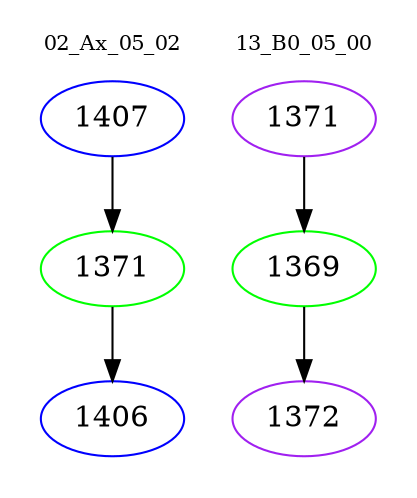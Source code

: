 digraph{
subgraph cluster_0 {
color = white
label = "02_Ax_05_02";
fontsize=10;
T0_1407 [label="1407", color="blue"]
T0_1407 -> T0_1371 [color="black"]
T0_1371 [label="1371", color="green"]
T0_1371 -> T0_1406 [color="black"]
T0_1406 [label="1406", color="blue"]
}
subgraph cluster_1 {
color = white
label = "13_B0_05_00";
fontsize=10;
T1_1371 [label="1371", color="purple"]
T1_1371 -> T1_1369 [color="black"]
T1_1369 [label="1369", color="green"]
T1_1369 -> T1_1372 [color="black"]
T1_1372 [label="1372", color="purple"]
}
}
